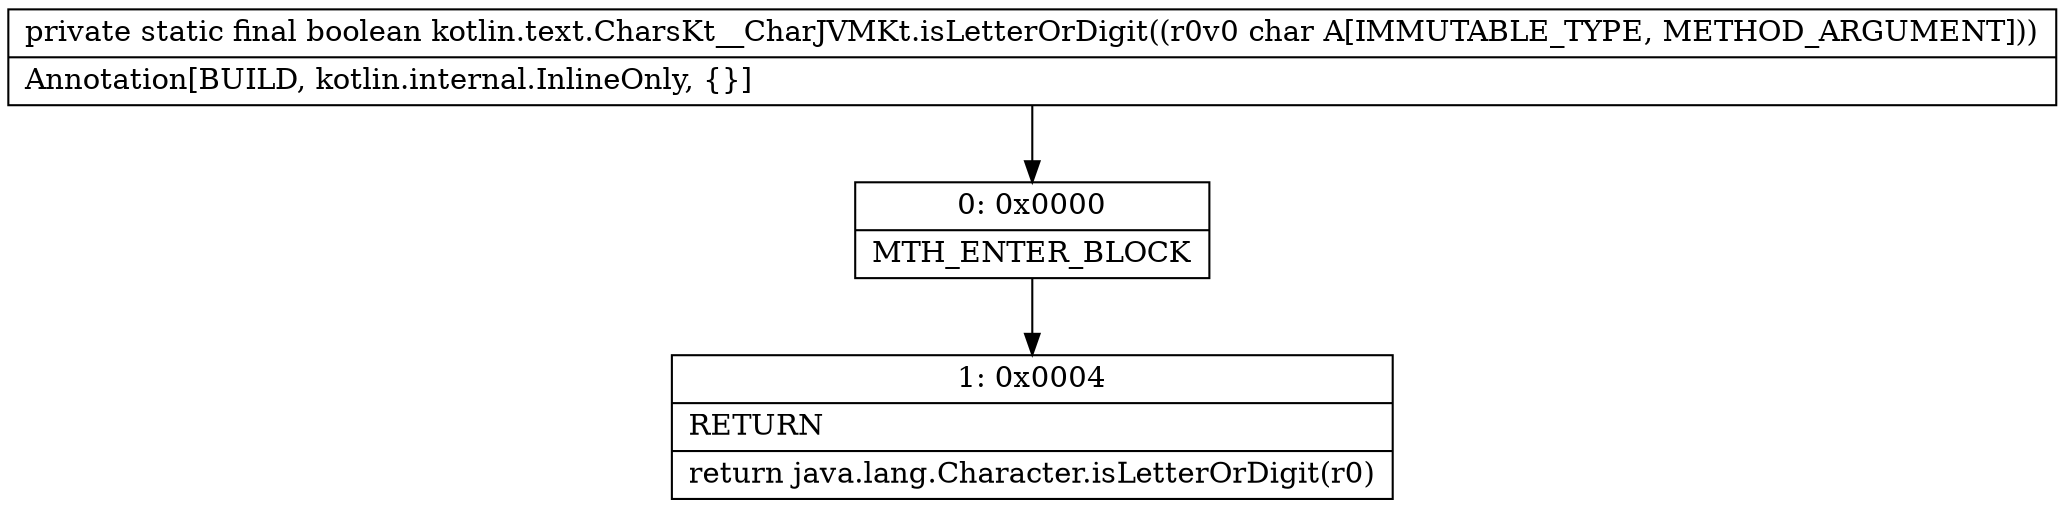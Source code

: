 digraph "CFG forkotlin.text.CharsKt__CharJVMKt.isLetterOrDigit(C)Z" {
Node_0 [shape=record,label="{0\:\ 0x0000|MTH_ENTER_BLOCK\l}"];
Node_1 [shape=record,label="{1\:\ 0x0004|RETURN\l|return java.lang.Character.isLetterOrDigit(r0)\l}"];
MethodNode[shape=record,label="{private static final boolean kotlin.text.CharsKt__CharJVMKt.isLetterOrDigit((r0v0 char A[IMMUTABLE_TYPE, METHOD_ARGUMENT]))  | Annotation[BUILD, kotlin.internal.InlineOnly, \{\}]\l}"];
MethodNode -> Node_0;
Node_0 -> Node_1;
}

